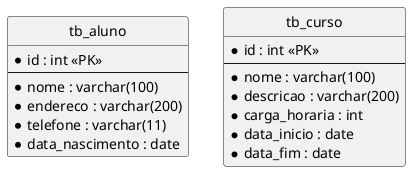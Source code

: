 @startuml banco

hide circle
skinparam linetype ortho

entity tb_aluno {
    * id : int <<PK>>
    --
    * nome : varchar(100)
    * endereco : varchar(200)
    * telefone : varchar(11)
    * data_nascimento : date
}

entity tb_curso {
    * id : int <<PK>>
    --
    * nome : varchar(100)
    * descricao : varchar(200)
    * carga_horaria : int
    * data_inicio : date
    * data_fim : date
}

@enduml